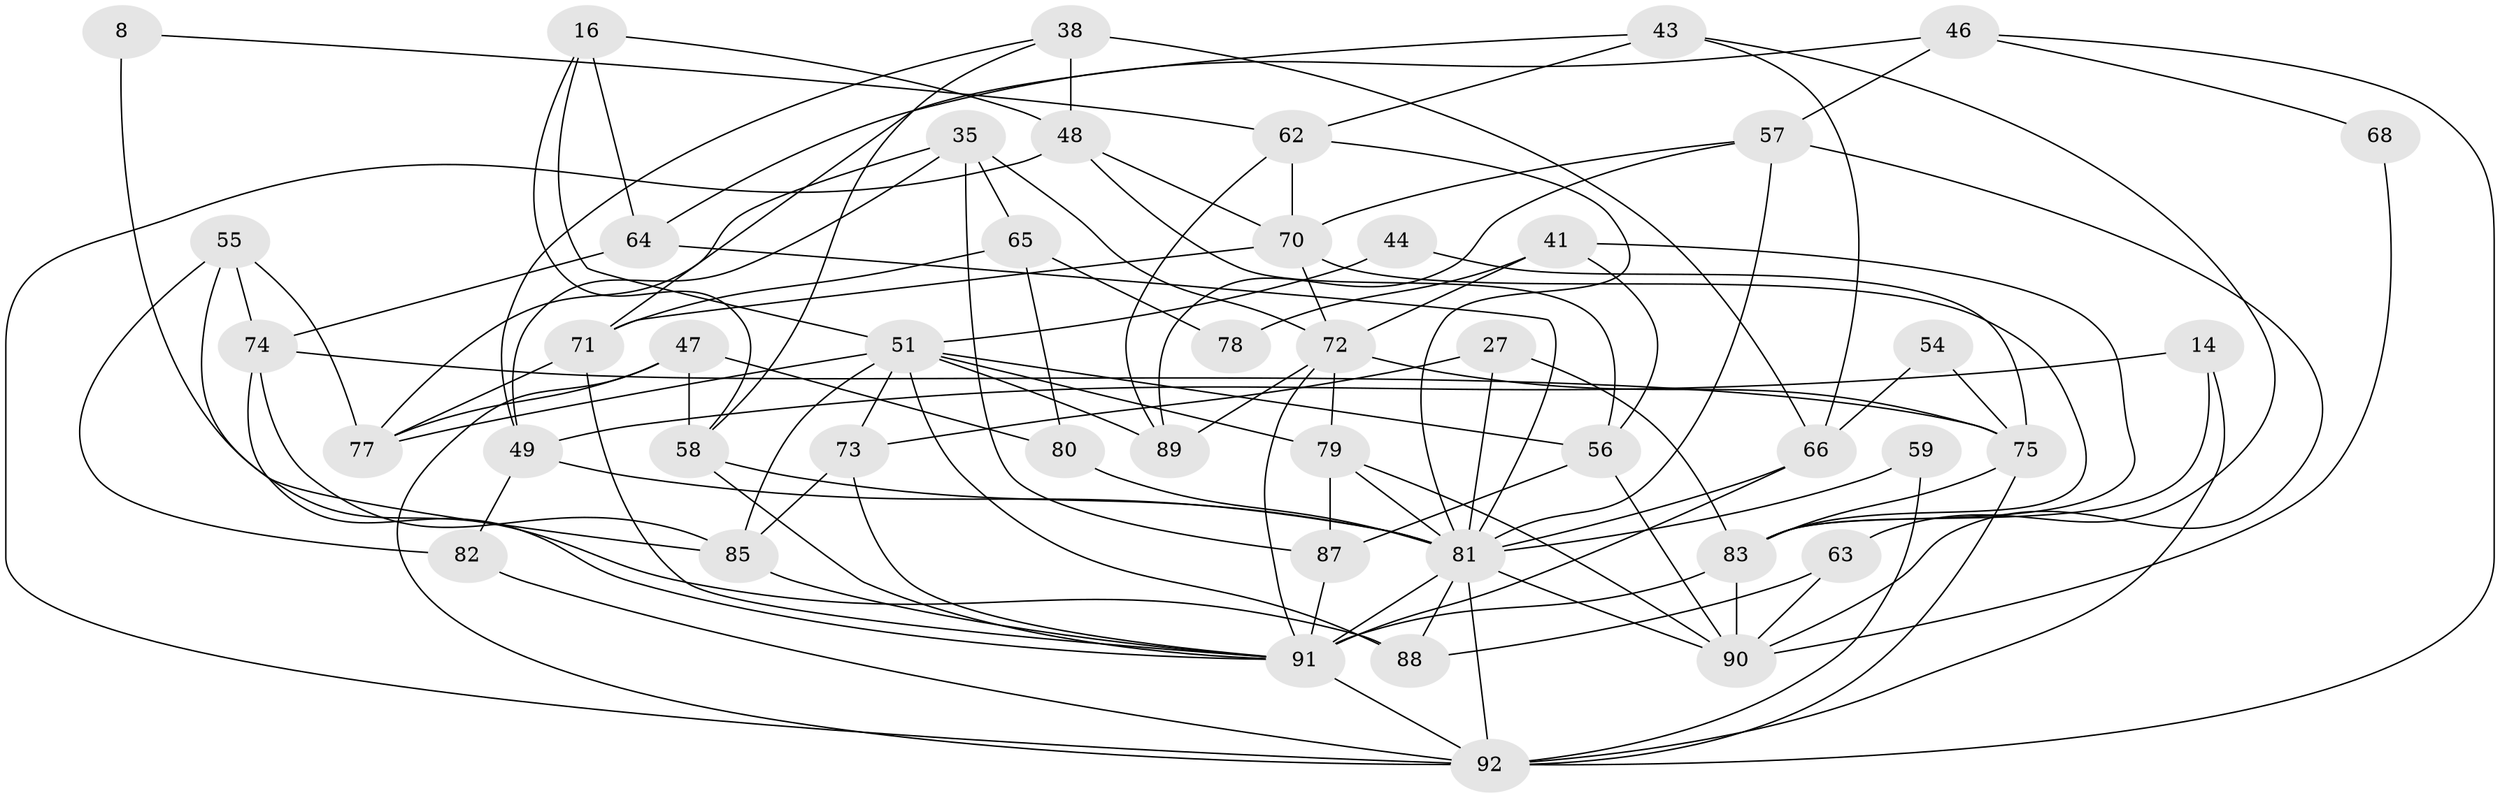 // original degree distribution, {5: 0.16304347826086957, 4: 0.29347826086956524, 3: 0.25, 2: 0.14130434782608695, 6: 0.10869565217391304, 7: 0.021739130434782608, 8: 0.021739130434782608}
// Generated by graph-tools (version 1.1) at 2025/51/03/09/25 04:51:59]
// undirected, 46 vertices, 110 edges
graph export_dot {
graph [start="1"]
  node [color=gray90,style=filled];
  8;
  14 [super="+9"];
  16;
  27 [super="+2"];
  35;
  38;
  41;
  43;
  44;
  46;
  47;
  48 [super="+45"];
  49;
  51 [super="+12+15"];
  54;
  55;
  56 [super="+24"];
  57 [super="+1"];
  58 [super="+22"];
  59;
  62;
  63;
  64;
  65;
  66 [super="+28"];
  68;
  70 [super="+31"];
  71 [super="+18"];
  72 [super="+23+50"];
  73 [super="+4+17"];
  74;
  75 [super="+11+30+69"];
  77;
  78;
  79 [super="+36+20"];
  80 [super="+40"];
  81 [super="+21+42+61"];
  82;
  83 [super="+60+67"];
  85 [super="+52"];
  87;
  88 [super="+32"];
  89;
  90 [super="+53"];
  91 [super="+34+86"];
  92 [super="+76+33"];
  8 -- 85 [weight=2];
  8 -- 62;
  14 -- 49;
  14 -- 92;
  14 -- 83;
  16 -- 64;
  16 -- 48;
  16 -- 51;
  16 -- 58;
  27 -- 73 [weight=2];
  27 -- 83;
  27 -- 81 [weight=2];
  35 -- 49;
  35 -- 77;
  35 -- 65;
  35 -- 87;
  35 -- 72;
  38 -- 66 [weight=2];
  38 -- 48;
  38 -- 49;
  38 -- 58;
  41 -- 83;
  41 -- 72;
  41 -- 56;
  41 -- 78;
  43 -- 63;
  43 -- 62;
  43 -- 66;
  43 -- 71;
  44 -- 75;
  44 -- 51;
  46 -- 92;
  46 -- 64;
  46 -- 68;
  46 -- 57;
  47 -- 77;
  47 -- 58;
  47 -- 80;
  47 -- 92;
  48 -- 92 [weight=2];
  48 -- 56;
  48 -- 70;
  49 -- 82;
  49 -- 81;
  51 -- 77;
  51 -- 85 [weight=3];
  51 -- 88 [weight=2];
  51 -- 89;
  51 -- 56;
  51 -- 73;
  51 -- 79;
  54 -- 66;
  54 -- 75 [weight=2];
  55 -- 74;
  55 -- 77;
  55 -- 82;
  55 -- 88;
  56 -- 87;
  56 -- 90;
  57 -- 89;
  57 -- 81;
  57 -- 70;
  57 -- 90;
  58 -- 91;
  58 -- 81;
  59 -- 92;
  59 -- 81;
  62 -- 89;
  62 -- 70;
  62 -- 81;
  63 -- 90;
  63 -- 88;
  64 -- 74;
  64 -- 81;
  65 -- 78;
  65 -- 71;
  65 -- 80;
  66 -- 91 [weight=2];
  66 -- 81 [weight=2];
  68 -- 90;
  70 -- 83 [weight=3];
  70 -- 72;
  70 -- 71;
  71 -- 77;
  71 -- 91;
  72 -- 75 [weight=2];
  72 -- 89;
  72 -- 79;
  72 -- 91;
  73 -- 85;
  73 -- 91;
  74 -- 85 [weight=2];
  74 -- 75;
  74 -- 91;
  75 -- 92 [weight=5];
  75 -- 83;
  79 -- 90;
  79 -- 87;
  79 -- 81;
  80 -- 81;
  81 -- 92 [weight=3];
  81 -- 90;
  81 -- 91;
  81 -- 88;
  82 -- 92;
  83 -- 90 [weight=3];
  83 -- 91 [weight=2];
  85 -- 91;
  87 -- 91;
  91 -- 92 [weight=3];
}
